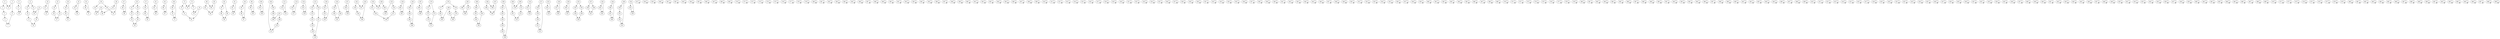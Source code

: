 digraph BarabasiAlbert_nodes_500_GradoMax_2 {
0;
1;
2;
3;
4;
5;
6;
7;
8;
9;
10;
11;
12;
13;
14;
15;
16;
17;
18;
19;
20;
21;
22;
23;
24;
25;
26;
27;
28;
29;
30;
31;
32;
33;
34;
35;
36;
37;
38;
39;
40;
41;
42;
43;
44;
45;
46;
47;
48;
49;
50;
51;
52;
53;
54;
55;
56;
57;
58;
59;
60;
61;
62;
63;
64;
65;
66;
67;
68;
69;
70;
71;
72;
73;
74;
75;
76;
77;
78;
79;
80;
81;
82;
83;
84;
85;
86;
87;
88;
89;
90;
91;
92;
93;
94;
95;
96;
97;
98;
99;
100;
101;
102;
103;
104;
105;
106;
107;
108;
109;
110;
111;
112;
113;
114;
115;
116;
117;
118;
119;
120;
121;
122;
123;
124;
125;
126;
127;
128;
129;
130;
131;
132;
133;
134;
135;
136;
137;
138;
139;
140;
141;
142;
143;
144;
145;
146;
147;
148;
149;
150;
151;
152;
153;
154;
155;
156;
157;
158;
159;
160;
161;
162;
163;
164;
165;
166;
167;
168;
169;
170;
171;
172;
173;
174;
175;
176;
177;
178;
179;
180;
181;
182;
183;
184;
185;
186;
187;
188;
189;
190;
191;
192;
193;
194;
195;
196;
197;
198;
199;
200;
201;
202;
203;
204;
205;
206;
207;
208;
209;
210;
211;
212;
213;
214;
215;
216;
217;
218;
219;
220;
221;
222;
223;
224;
225;
226;
227;
228;
229;
230;
231;
232;
233;
234;
235;
236;
237;
238;
239;
240;
241;
242;
243;
244;
245;
246;
247;
248;
249;
250;
251;
252;
253;
254;
255;
256;
257;
258;
259;
260;
261;
262;
263;
264;
265;
266;
267;
268;
269;
270;
271;
272;
273;
274;
275;
276;
277;
278;
279;
280;
281;
282;
283;
284;
285;
286;
287;
288;
289;
290;
291;
292;
293;
294;
295;
296;
297;
298;
299;
300;
301;
302;
303;
304;
305;
306;
307;
308;
309;
310;
311;
312;
313;
314;
315;
316;
317;
318;
319;
320;
321;
322;
323;
324;
325;
326;
327;
328;
329;
330;
331;
332;
333;
334;
335;
336;
337;
338;
339;
340;
341;
342;
343;
344;
345;
346;
347;
348;
349;
350;
351;
352;
353;
354;
355;
356;
357;
358;
359;
360;
361;
362;
363;
364;
365;
366;
367;
368;
369;
370;
371;
372;
373;
374;
375;
376;
377;
378;
379;
380;
381;
382;
383;
384;
385;
386;
387;
388;
389;
390;
391;
392;
393;
394;
395;
396;
397;
398;
399;
400;
401;
402;
403;
404;
405;
406;
407;
408;
409;
410;
411;
412;
413;
414;
415;
416;
417;
418;
419;
420;
421;
422;
423;
424;
425;
426;
427;
428;
429;
430;
431;
432;
433;
434;
435;
436;
437;
438;
439;
440;
441;
442;
443;
444;
445;
446;
447;
448;
449;
450;
451;
452;
453;
454;
455;
456;
457;
458;
459;
460;
461;
462;
463;
464;
465;
466;
467;
468;
469;
470;
471;
472;
473;
474;
475;
476;
477;
478;
479;
480;
481;
482;
483;
484;
485;
486;
487;
488;
489;
490;
491;
492;
493;
494;
495;
496;
497;
498;
499;
0 -> 1;
0 -> 4;
1 -> 2;
2 -> 5;
3 -> 4;
3 -> 6;
5 -> 7;
6 -> 7;
8 -> 9;
8 -> 10;
9 -> 10;
11 -> 12;
11 -> 13;
12 -> 14;
13 -> 18;
14 -> 17;
15 -> 16;
15 -> 18;
16 -> 20;
17 -> 20;
19 -> 21;
19 -> 22;
21 -> 22;
23 -> 24;
23 -> 25;
24 -> 26;
25 -> 27;
26 -> 27;
28 -> 29;
28 -> 31;
29 -> 30;
30 -> 31;
32 -> 33;
32 -> 34;
33 -> 34;
35 -> 36;
35 -> 37;
36 -> 37;
38 -> 39;
38 -> 42;
39 -> 41;
40 -> 41;
40 -> 43;
42 -> 45;
43 -> 46;
44 -> 45;
44 -> 46;
47 -> 48;
47 -> 49;
48 -> 49;
50 -> 51;
50 -> 54;
51 -> 52;
52 -> 53;
53 -> 58;
54 -> 55;
55 -> 56;
56 -> 58;
57 -> 59;
57 -> 63;
59 -> 60;
60 -> 63;
61 -> 62;
61 -> 64;
62 -> 64;
65 -> 66;
65 -> 67;
66 -> 67;
68 -> 69;
68 -> 71;
69 -> 70;
70 -> 71;
72 -> 73;
72 -> 76;
73 -> 74;
74 -> 81;
75 -> 76;
75 -> 77;
77 -> 79;
78 -> 79;
78 -> 81;
80 -> 82;
80 -> 86;
82 -> 84;
83 -> 84;
83 -> 86;
85 -> 87;
85 -> 89;
87 -> 88;
88 -> 90;
89 -> 90;
91 -> 92;
91 -> 93;
92 -> 93;
94 -> 95;
94 -> 97;
95 -> 96;
96 -> 97;
98 -> 99;
98 -> 101;
99 -> 101;
100 -> 102;
100 -> 103;
102 -> 103;
104 -> 105;
104 -> 112;
105 -> 106;
106 -> 109;
107 -> 108;
107 -> 109;
108 -> 110;
110 -> 112;
111 -> 113;
111 -> 115;
113 -> 115;
114 -> 116;
114 -> 117;
116 -> 117;
118 -> 119;
118 -> 120;
119 -> 120;
121 -> 122;
121 -> 124;
122 -> 123;
123 -> 125;
124 -> 127;
125 -> 126;
126 -> 128;
127 -> 129;
128 -> 129;
130 -> 131;
130 -> 133;
131 -> 132;
132 -> 133;
134 -> 135;
134 -> 140;
135 -> 136;
136 -> 141;
137 -> 138;
137 -> 139;
138 -> 139;
140 -> 141;
142 -> 143;
142 -> 147;
143 -> 144;
144 -> 146;
145 -> 146;
145 -> 147;
148 -> 149;
148 -> 152;
149 -> 154;
150 -> 151;
150 -> 152;
151 -> 156;
153 -> 154;
153 -> 155;
155 -> 157;
156 -> 159;
157 -> 159;
158 -> 160;
158 -> 161;
160 -> 161;
162 -> 163;
162 -> 166;
163 -> 164;
164 -> 165;
165 -> 166;
167 -> 168;
167 -> 169;
168 -> 169;
170 -> 171;
170 -> 173;
171 -> 172;
172 -> 174;
173 -> 175;
174 -> 175;
176 -> 177;
176 -> 178;
177 -> 182;
178 -> 179;
179 -> 184;
180 -> 181;
180 -> 183;
181 -> 184;
182 -> 183;
185 -> 186;
185 -> 187;
186 -> 188;
187 -> 188;
189 -> 190;
189 -> 193;
190 -> 191;
191 -> 192;
192 -> 195;
193 -> 195;
194 -> 196;
194 -> 198;
196 -> 199;
197 -> 198;
197 -> 199;
200 -> 201;
200 -> 208;
201 -> 202;
202 -> 203;
203 -> 204;
204 -> 205;
205 -> 208;
206 -> 207;
206 -> 210;
207 -> 213;
209 -> 210;
209 -> 211;
211 -> 212;
212 -> 213;
214 -> 215;
214 -> 216;
215 -> 216;
217 -> 218;
217 -> 222;
218 -> 219;
219 -> 220;
220 -> 221;
221 -> 222;
223 -> 224;
223 -> 225;
224 -> 225;
226 -> 227;
226 -> 228;
227 -> 228;
229 -> 230;
229 -> 231;
230 -> 231;
232 -> 233;
232 -> 235;
233 -> 234;
234 -> 239;
235 -> 236;
236 -> 239;
237 -> 238;
237 -> 240;
238 -> 241;
240 -> 241;
242 -> 243;
242 -> 245;
243 -> 245;
244 -> 246;
244 -> 248;
246 -> 247;
247 -> 248;
249 -> 250;
249 -> 253;
250 -> 251;
251 -> 252;
252 -> 253;
254 -> 255;
254 -> 256;
255 -> 256;
257 -> 257;
258 -> 258;
259 -> 259;
260 -> 260;
261 -> 261;
262 -> 262;
263 -> 263;
264 -> 264;
265 -> 265;
266 -> 266;
267 -> 267;
268 -> 268;
269 -> 269;
270 -> 270;
271 -> 271;
272 -> 272;
273 -> 273;
274 -> 274;
275 -> 275;
276 -> 276;
277 -> 277;
278 -> 278;
279 -> 279;
280 -> 280;
281 -> 281;
282 -> 282;
283 -> 283;
284 -> 284;
285 -> 285;
286 -> 286;
287 -> 287;
288 -> 288;
289 -> 289;
290 -> 290;
291 -> 291;
292 -> 292;
293 -> 293;
294 -> 294;
295 -> 295;
296 -> 296;
297 -> 297;
298 -> 298;
299 -> 299;
300 -> 300;
301 -> 301;
302 -> 302;
303 -> 303;
304 -> 304;
305 -> 305;
306 -> 306;
307 -> 307;
308 -> 308;
309 -> 309;
310 -> 310;
311 -> 311;
312 -> 312;
313 -> 313;
314 -> 314;
315 -> 315;
316 -> 316;
317 -> 317;
318 -> 318;
319 -> 319;
320 -> 320;
321 -> 321;
322 -> 322;
323 -> 323;
324 -> 324;
325 -> 325;
326 -> 326;
327 -> 327;
328 -> 328;
329 -> 329;
330 -> 330;
331 -> 331;
332 -> 332;
333 -> 333;
334 -> 334;
335 -> 335;
336 -> 336;
337 -> 337;
338 -> 338;
339 -> 339;
340 -> 340;
341 -> 341;
342 -> 342;
343 -> 343;
344 -> 344;
345 -> 345;
346 -> 346;
347 -> 347;
348 -> 348;
349 -> 349;
350 -> 350;
351 -> 351;
352 -> 352;
353 -> 353;
354 -> 354;
355 -> 355;
356 -> 356;
357 -> 357;
358 -> 358;
359 -> 359;
360 -> 360;
361 -> 361;
362 -> 362;
363 -> 363;
364 -> 364;
365 -> 365;
366 -> 366;
367 -> 367;
368 -> 368;
369 -> 369;
370 -> 370;
371 -> 371;
372 -> 372;
373 -> 373;
374 -> 374;
375 -> 375;
376 -> 376;
377 -> 377;
378 -> 378;
379 -> 379;
380 -> 380;
381 -> 381;
382 -> 382;
383 -> 383;
384 -> 384;
385 -> 385;
386 -> 386;
387 -> 387;
388 -> 388;
389 -> 389;
390 -> 390;
391 -> 391;
392 -> 392;
393 -> 393;
394 -> 394;
395 -> 395;
396 -> 396;
397 -> 397;
398 -> 398;
399 -> 399;
400 -> 400;
401 -> 401;
402 -> 402;
403 -> 403;
404 -> 404;
405 -> 405;
406 -> 406;
407 -> 407;
408 -> 408;
409 -> 409;
410 -> 410;
411 -> 411;
412 -> 412;
413 -> 413;
414 -> 414;
415 -> 415;
416 -> 416;
417 -> 417;
418 -> 418;
419 -> 419;
420 -> 420;
421 -> 421;
422 -> 422;
423 -> 423;
424 -> 424;
425 -> 425;
426 -> 426;
427 -> 427;
428 -> 428;
429 -> 429;
430 -> 430;
431 -> 431;
432 -> 432;
433 -> 433;
434 -> 434;
435 -> 435;
436 -> 436;
437 -> 437;
438 -> 438;
439 -> 439;
440 -> 440;
441 -> 441;
442 -> 442;
443 -> 443;
444 -> 444;
445 -> 445;
446 -> 446;
447 -> 447;
448 -> 448;
449 -> 449;
450 -> 450;
451 -> 451;
452 -> 452;
453 -> 453;
454 -> 454;
455 -> 455;
456 -> 456;
457 -> 457;
458 -> 458;
459 -> 459;
460 -> 460;
461 -> 461;
462 -> 462;
463 -> 463;
464 -> 464;
465 -> 465;
466 -> 466;
467 -> 467;
468 -> 468;
469 -> 469;
470 -> 470;
471 -> 471;
472 -> 472;
473 -> 473;
474 -> 474;
475 -> 475;
476 -> 476;
477 -> 477;
478 -> 478;
479 -> 479;
480 -> 480;
481 -> 481;
482 -> 482;
483 -> 483;
484 -> 484;
485 -> 485;
486 -> 486;
487 -> 487;
488 -> 488;
489 -> 489;
490 -> 490;
491 -> 491;
492 -> 492;
493 -> 493;
494 -> 494;
495 -> 495;
496 -> 496;
497 -> 497;
498 -> 498;
499 -> 499;
}